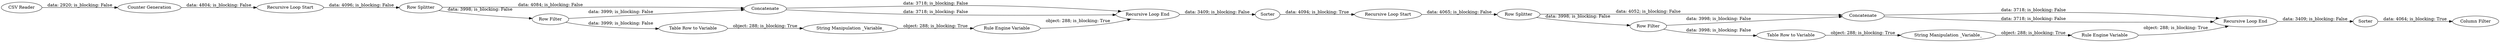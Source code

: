 digraph {
	"-8217401436670105231_7" [label="Recursive Loop Start"]
	"-8217401436670105231_14" [label="Rule Engine Variable"]
	"-8217401436670105231_22" [label="String Manipulation _Variable_"]
	"-8217401436670105231_23" [label="Rule Engine Variable"]
	"-8217401436670105231_6" [label="CSV Reader"]
	"-8217401436670105231_20" [label="Table Row to Variable"]
	"-8217401436670105231_10" [label=Concatenate]
	"-8217401436670105231_12" [label="Recursive Loop End"]
	"-8217401436670105231_25" [label="Counter Generation"]
	"-8217401436670105231_13" [label="String Manipulation _Variable_"]
	"-8217401436670105231_9" [label="Row Filter"]
	"-8217401436670105231_24" [label=Sorter]
	"-8217401436670105231_27" [label="Column Filter"]
	"-8217401436670105231_19" [label=Concatenate]
	"-8217401436670105231_17" [label="Row Splitter"]
	"-8217401436670105231_16" [label="Recursive Loop Start"]
	"-8217401436670105231_11" [label="Table Row to Variable"]
	"-8217401436670105231_26" [label=Sorter]
	"-8217401436670105231_21" [label="Recursive Loop End"]
	"-8217401436670105231_18" [label="Row Filter"]
	"-8217401436670105231_8" [label="Row Splitter"]
	"-8217401436670105231_14" -> "-8217401436670105231_12" [label="object: 288; is_blocking: True"]
	"-8217401436670105231_12" -> "-8217401436670105231_24" [label="data: 3409; is_blocking: False"]
	"-8217401436670105231_18" -> "-8217401436670105231_20" [label="data: 3998; is_blocking: False"]
	"-8217401436670105231_10" -> "-8217401436670105231_12" [label="data: 3718; is_blocking: False"]
	"-8217401436670105231_26" -> "-8217401436670105231_27" [label="data: 4064; is_blocking: True"]
	"-8217401436670105231_10" -> "-8217401436670105231_12" [label="data: 3718; is_blocking: False"]
	"-8217401436670105231_25" -> "-8217401436670105231_7" [label="data: 4804; is_blocking: False"]
	"-8217401436670105231_8" -> "-8217401436670105231_10" [label="data: 4084; is_blocking: False"]
	"-8217401436670105231_6" -> "-8217401436670105231_25" [label="data: 2920; is_blocking: False"]
	"-8217401436670105231_23" -> "-8217401436670105231_21" [label="object: 288; is_blocking: True"]
	"-8217401436670105231_20" -> "-8217401436670105231_22" [label="object: 288; is_blocking: True"]
	"-8217401436670105231_8" -> "-8217401436670105231_9" [label="data: 3998; is_blocking: False"]
	"-8217401436670105231_9" -> "-8217401436670105231_11" [label="data: 3999; is_blocking: False"]
	"-8217401436670105231_9" -> "-8217401436670105231_10" [label="data: 3999; is_blocking: False"]
	"-8217401436670105231_17" -> "-8217401436670105231_19" [label="data: 4052; is_blocking: False"]
	"-8217401436670105231_13" -> "-8217401436670105231_14" [label="object: 288; is_blocking: True"]
	"-8217401436670105231_22" -> "-8217401436670105231_23" [label="object: 288; is_blocking: True"]
	"-8217401436670105231_11" -> "-8217401436670105231_13" [label="object: 288; is_blocking: True"]
	"-8217401436670105231_16" -> "-8217401436670105231_17" [label="data: 4065; is_blocking: False"]
	"-8217401436670105231_17" -> "-8217401436670105231_18" [label="data: 3998; is_blocking: False"]
	"-8217401436670105231_24" -> "-8217401436670105231_16" [label="data: 4094; is_blocking: True"]
	"-8217401436670105231_18" -> "-8217401436670105231_19" [label="data: 3998; is_blocking: False"]
	"-8217401436670105231_21" -> "-8217401436670105231_26" [label="data: 3409; is_blocking: False"]
	"-8217401436670105231_19" -> "-8217401436670105231_21" [label="data: 3718; is_blocking: False"]
	"-8217401436670105231_7" -> "-8217401436670105231_8" [label="data: 4096; is_blocking: False"]
	"-8217401436670105231_19" -> "-8217401436670105231_21" [label="data: 3718; is_blocking: False"]
	rankdir=LR
}
